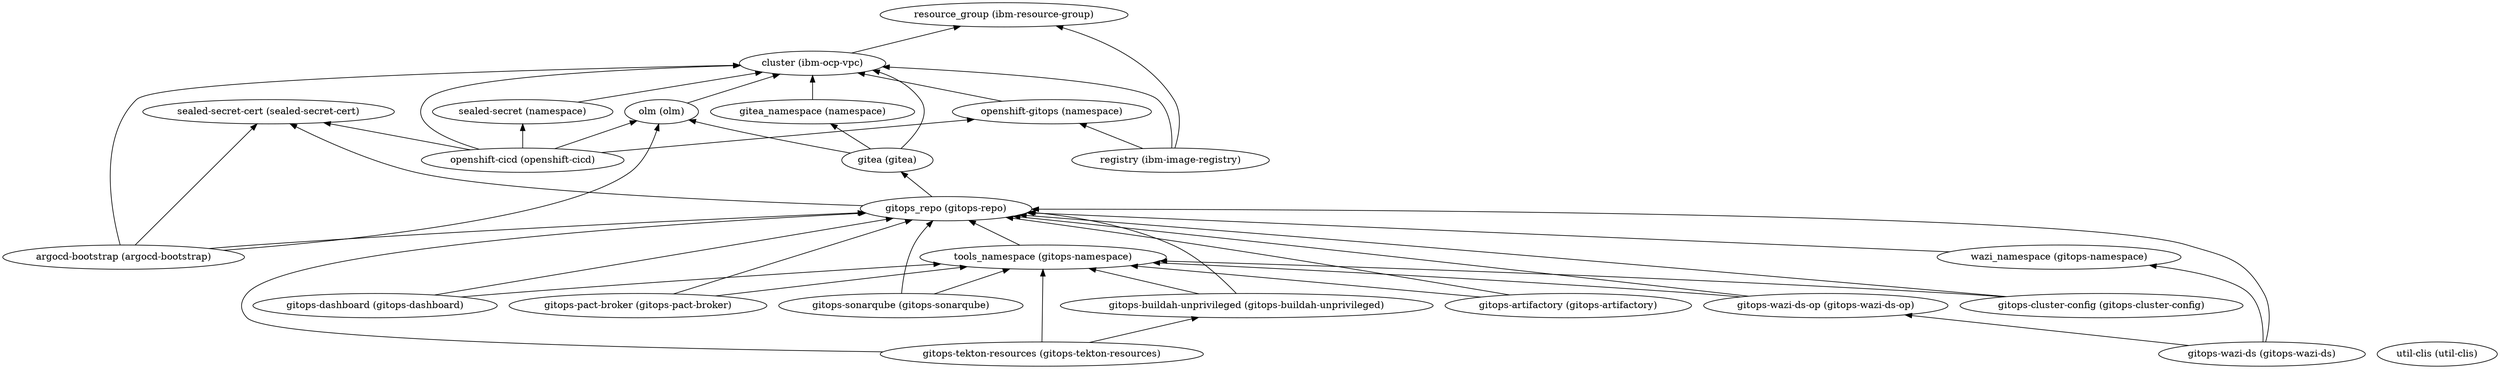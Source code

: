 digraph {
    rankdir="BT"
    "gitops_repo (gitops-repo)" -> "sealed-secret-cert (sealed-secret-cert)"
"gitops_repo (gitops-repo)" -> "gitea (gitea)"
"gitops_repo (gitops-repo)"
"sealed-secret-cert (sealed-secret-cert)"
"gitea (gitea)" -> "cluster (ibm-ocp-vpc)"
"gitea (gitea)" -> "olm (olm)"
"gitea (gitea)" -> "gitea_namespace (namespace)"
"gitea (gitea)"
"cluster (ibm-ocp-vpc)" -> "resource_group (ibm-resource-group)"
"cluster (ibm-ocp-vpc)"
"resource_group (ibm-resource-group)"
"olm (olm)" -> "cluster (ibm-ocp-vpc)"
"olm (olm)"
"gitea_namespace (namespace)" -> "cluster (ibm-ocp-vpc)"
"gitea_namespace (namespace)"
"argocd-bootstrap (argocd-bootstrap)" -> "cluster (ibm-ocp-vpc)"
"argocd-bootstrap (argocd-bootstrap)" -> "olm (olm)"
"argocd-bootstrap (argocd-bootstrap)" -> "gitops_repo (gitops-repo)"
"argocd-bootstrap (argocd-bootstrap)" -> "sealed-secret-cert (sealed-secret-cert)"
"argocd-bootstrap (argocd-bootstrap)"
"gitops-artifactory (gitops-artifactory)" -> "gitops_repo (gitops-repo)"
"gitops-artifactory (gitops-artifactory)" -> "tools_namespace (gitops-namespace)"
"gitops-artifactory (gitops-artifactory)"
"tools_namespace (gitops-namespace)" -> "gitops_repo (gitops-repo)"
"tools_namespace (gitops-namespace)"
"gitops-cluster-config (gitops-cluster-config)" -> "gitops_repo (gitops-repo)"
"gitops-cluster-config (gitops-cluster-config)" -> "tools_namespace (gitops-namespace)"
"gitops-cluster-config (gitops-cluster-config)"
"gitops-dashboard (gitops-dashboard)" -> "gitops_repo (gitops-repo)"
"gitops-dashboard (gitops-dashboard)" -> "tools_namespace (gitops-namespace)"
"gitops-dashboard (gitops-dashboard)"
"wazi_namespace (gitops-namespace)" -> "gitops_repo (gitops-repo)"
"wazi_namespace (gitops-namespace)"
"gitops-pact-broker (gitops-pact-broker)" -> "gitops_repo (gitops-repo)"
"gitops-pact-broker (gitops-pact-broker)" -> "tools_namespace (gitops-namespace)"
"gitops-pact-broker (gitops-pact-broker)"
"gitops-sonarqube (gitops-sonarqube)" -> "gitops_repo (gitops-repo)"
"gitops-sonarqube (gitops-sonarqube)" -> "tools_namespace (gitops-namespace)"
"gitops-sonarqube (gitops-sonarqube)"
"gitops-tekton-resources (gitops-tekton-resources)" -> "gitops_repo (gitops-repo)"
"gitops-tekton-resources (gitops-tekton-resources)" -> "tools_namespace (gitops-namespace)"
"gitops-tekton-resources (gitops-tekton-resources)" -> "gitops-buildah-unprivileged (gitops-buildah-unprivileged)"
"gitops-tekton-resources (gitops-tekton-resources)"
"gitops-buildah-unprivileged (gitops-buildah-unprivileged)" -> "gitops_repo (gitops-repo)"
"gitops-buildah-unprivileged (gitops-buildah-unprivileged)" -> "tools_namespace (gitops-namespace)"
"gitops-buildah-unprivileged (gitops-buildah-unprivileged)"
"gitops-wazi-ds (gitops-wazi-ds)" -> "gitops_repo (gitops-repo)"
"gitops-wazi-ds (gitops-wazi-ds)" -> "wazi_namespace (gitops-namespace)"
"gitops-wazi-ds (gitops-wazi-ds)" -> "gitops-wazi-ds-op (gitops-wazi-ds-op)"
"gitops-wazi-ds (gitops-wazi-ds)"
"gitops-wazi-ds-op (gitops-wazi-ds-op)" -> "gitops_repo (gitops-repo)"
"gitops-wazi-ds-op (gitops-wazi-ds-op)" -> "tools_namespace (gitops-namespace)"
"gitops-wazi-ds-op (gitops-wazi-ds-op)"
"openshift-gitops (namespace)" -> "cluster (ibm-ocp-vpc)"
"openshift-gitops (namespace)"
"registry (ibm-image-registry)" -> "cluster (ibm-ocp-vpc)"
"registry (ibm-image-registry)" -> "openshift-gitops (namespace)"
"registry (ibm-image-registry)" -> "resource_group (ibm-resource-group)"
"registry (ibm-image-registry)"
"openshift-cicd (openshift-cicd)" -> "cluster (ibm-ocp-vpc)"
"openshift-cicd (openshift-cicd)" -> "olm (olm)"
"openshift-cicd (openshift-cicd)" -> "openshift-gitops (namespace)"
"openshift-cicd (openshift-cicd)" -> "sealed-secret (namespace)"
"openshift-cicd (openshift-cicd)" -> "sealed-secret-cert (sealed-secret-cert)"
"openshift-cicd (openshift-cicd)"
"sealed-secret (namespace)" -> "cluster (ibm-ocp-vpc)"
"sealed-secret (namespace)"
"util-clis (util-clis)"
  }